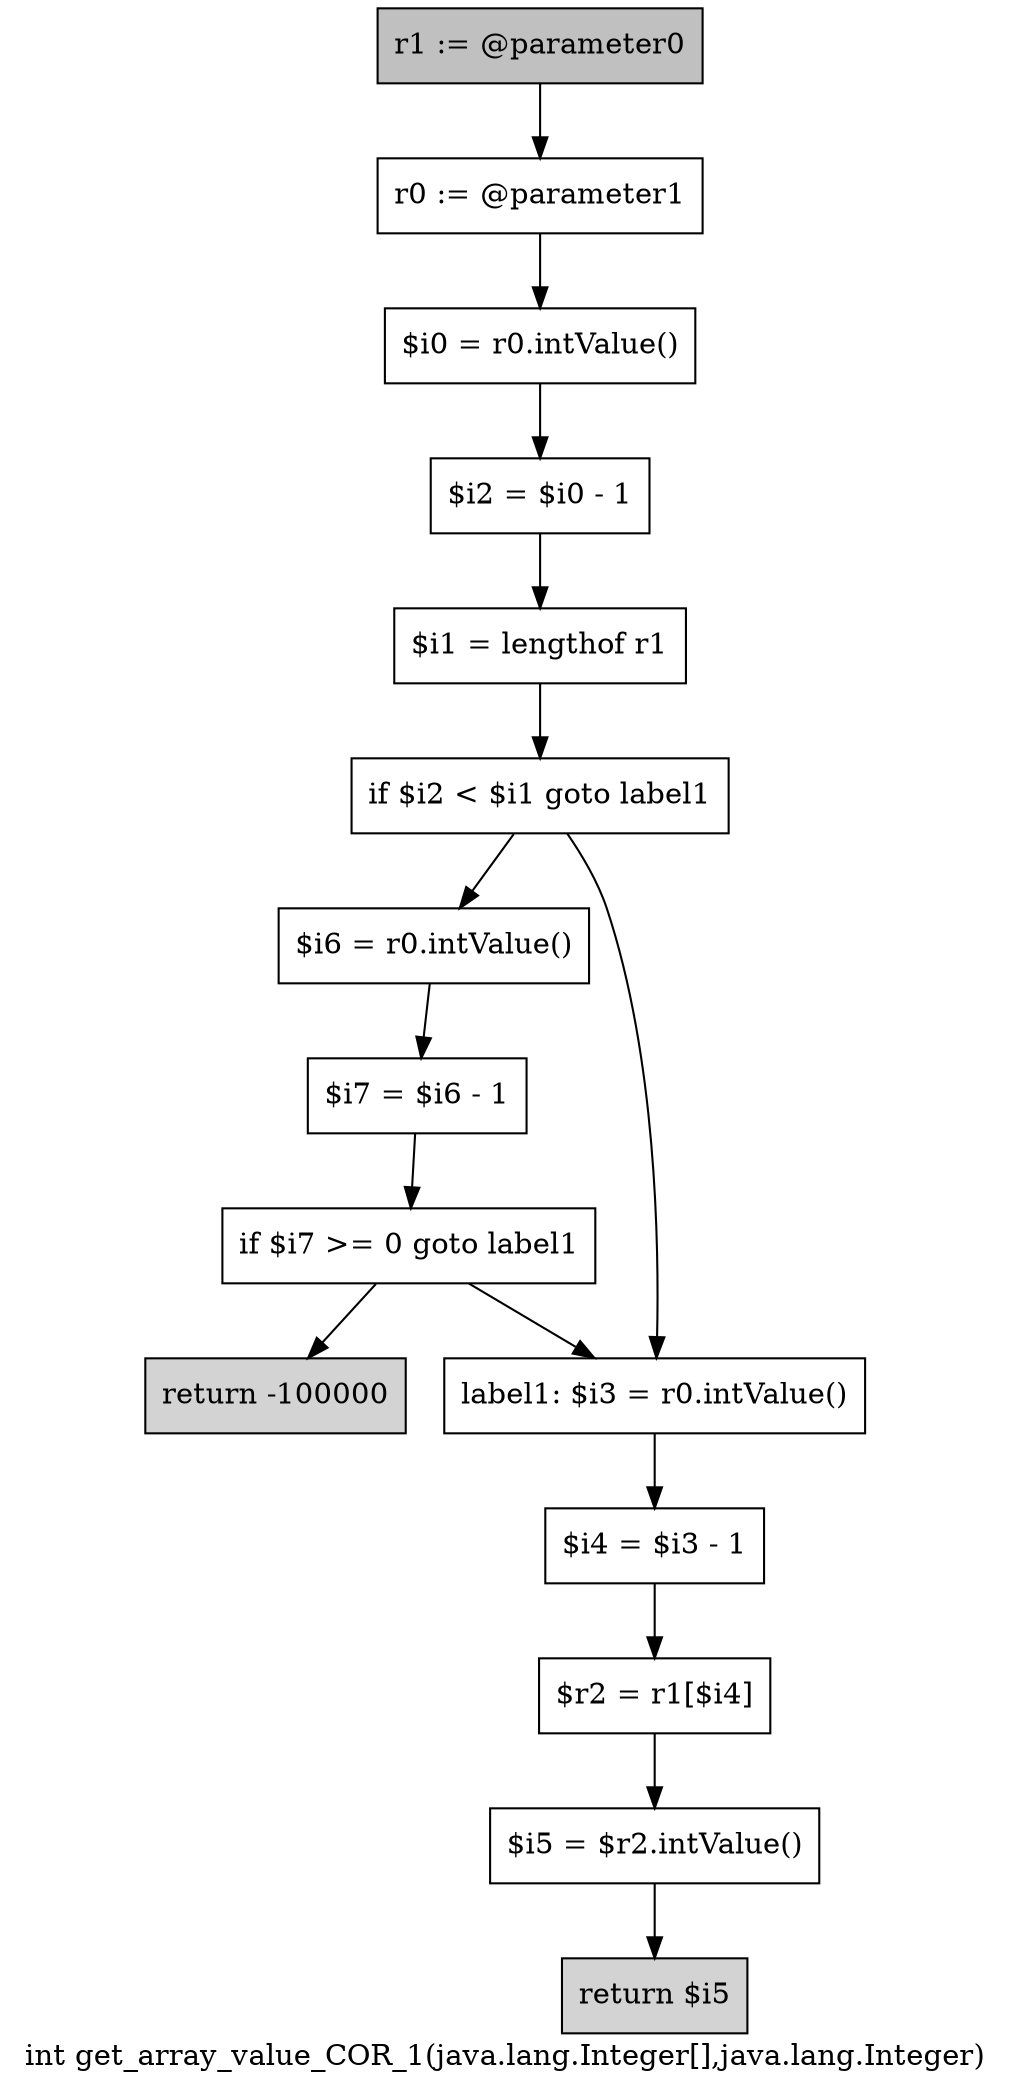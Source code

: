 digraph "int get_array_value_COR_1(java.lang.Integer[],java.lang.Integer)" {
    label="int get_array_value_COR_1(java.lang.Integer[],java.lang.Integer)";
    node [shape=box];
    "0" [style=filled,fillcolor=gray,label="r1 := @parameter0",];
    "1" [label="r0 := @parameter1",];
    "0"->"1";
    "2" [label="$i0 = r0.intValue()",];
    "1"->"2";
    "3" [label="$i2 = $i0 - 1",];
    "2"->"3";
    "4" [label="$i1 = lengthof r1",];
    "3"->"4";
    "5" [label="if $i2 < $i1 goto label1",];
    "4"->"5";
    "6" [label="$i6 = r0.intValue()",];
    "5"->"6";
    "10" [label="label1: $i3 = r0.intValue()",];
    "5"->"10";
    "7" [label="$i7 = $i6 - 1",];
    "6"->"7";
    "8" [label="if $i7 >= 0 goto label1",];
    "7"->"8";
    "9" [style=filled,fillcolor=lightgray,label="return -100000",];
    "8"->"9";
    "8"->"10";
    "11" [label="$i4 = $i3 - 1",];
    "10"->"11";
    "12" [label="$r2 = r1[$i4]",];
    "11"->"12";
    "13" [label="$i5 = $r2.intValue()",];
    "12"->"13";
    "14" [style=filled,fillcolor=lightgray,label="return $i5",];
    "13"->"14";
}
